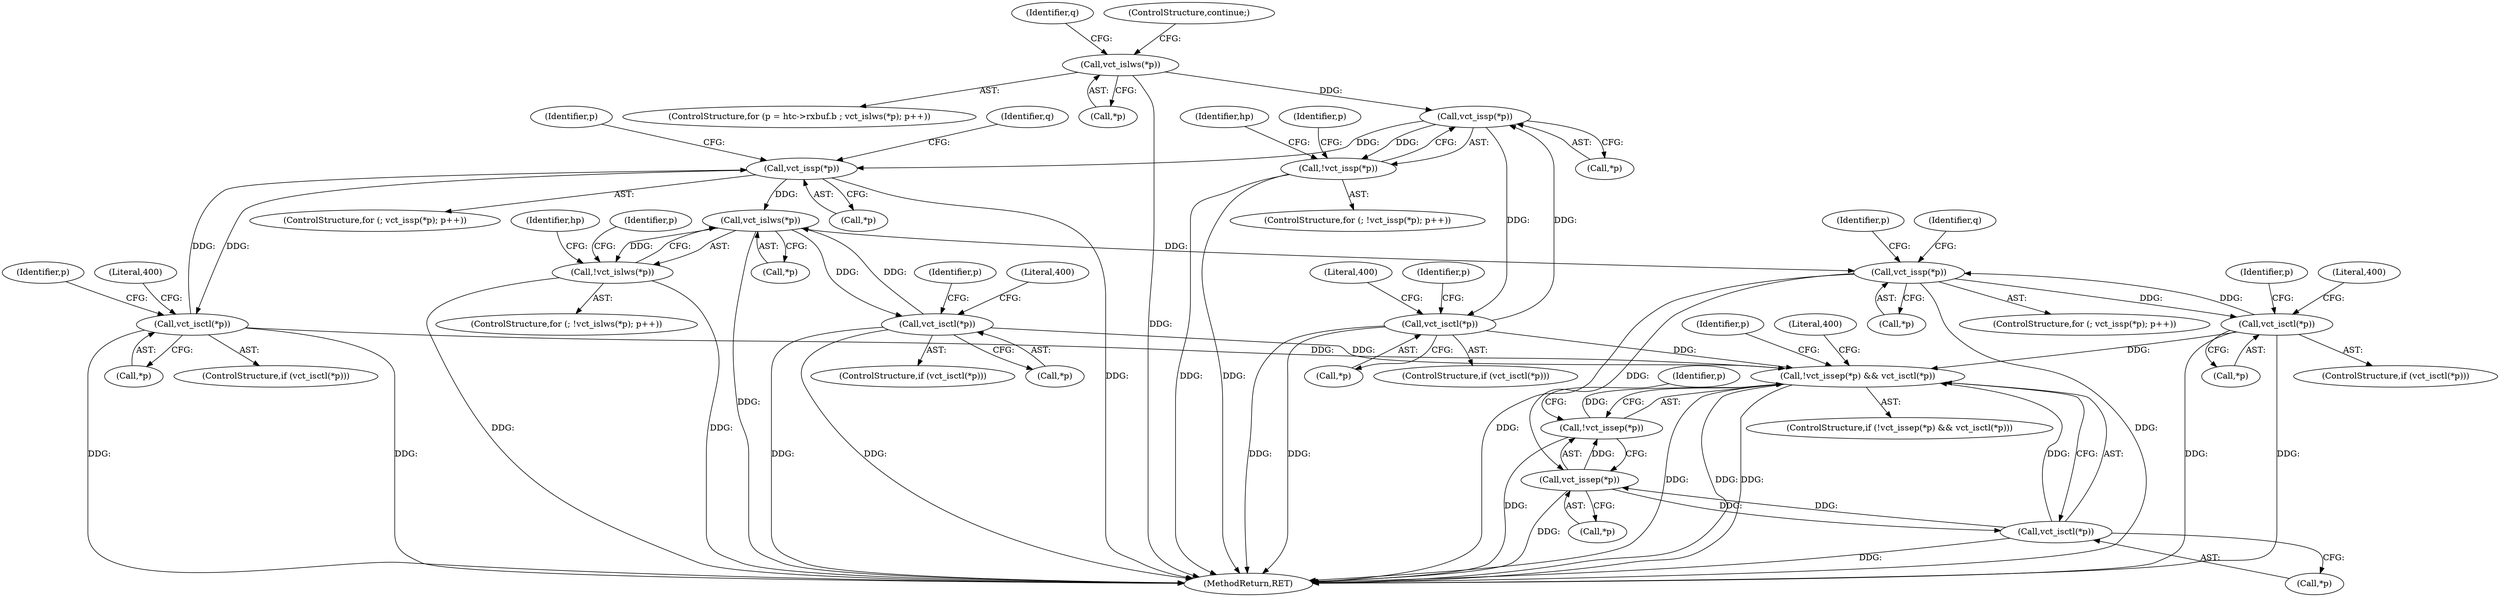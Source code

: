 digraph "0_Varnish-Cache_85e8468bec9416bd7e16b0d80cb820ecd2b330c3_0@pointer" {
"1000148" [label="(Call,vct_issp(*p))"];
"1000155" [label="(Call,vct_isctl(*p))"];
"1000148" [label="(Call,vct_issp(*p))"];
"1000137" [label="(Call,vct_islws(*p))"];
"1000147" [label="(Call,!vct_issp(*p))"];
"1000179" [label="(Call,vct_issp(*p))"];
"1000186" [label="(Call,vct_isctl(*p))"];
"1000264" [label="(Call,!vct_issep(*p) && vct_isctl(*p))"];
"1000196" [label="(Call,vct_islws(*p))"];
"1000195" [label="(Call,!vct_islws(*p))"];
"1000203" [label="(Call,vct_isctl(*p))"];
"1000237" [label="(Call,vct_issp(*p))"];
"1000244" [label="(Call,vct_isctl(*p))"];
"1000266" [label="(Call,vct_issep(*p))"];
"1000265" [label="(Call,!vct_issep(*p))"];
"1000269" [label="(Call,vct_isctl(*p))"];
"1000157" [label="(Identifier,p)"];
"1000180" [label="(Call,*p)"];
"1000273" [label="(Literal,400)"];
"1000188" [label="(Identifier,p)"];
"1000190" [label="(Literal,400)"];
"1000263" [label="(ControlStructure,if (!vct_issep(*p) && vct_isctl(*p)))"];
"1000269" [label="(Call,vct_isctl(*p))"];
"1000244" [label="(Call,vct_isctl(*p))"];
"1000248" [label="(Literal,400)"];
"1000241" [label="(Identifier,p)"];
"1000192" [label="(Identifier,q)"];
"1000155" [label="(Call,vct_isctl(*p))"];
"1000144" [label="(Identifier,q)"];
"1000148" [label="(Call,vct_issp(*p))"];
"1000129" [label="(ControlStructure,for (p = htc->rxbuf.b ; vct_islws(*p); p++))"];
"1000187" [label="(Call,*p)"];
"1000183" [label="(Identifier,p)"];
"1000262" [label="(Identifier,p)"];
"1000178" [label="(ControlStructure,for (; vct_issp(*p); p++))"];
"1000159" [label="(Literal,400)"];
"1000359" [label="(MethodReturn,RET)"];
"1000205" [label="(Identifier,p)"];
"1000200" [label="(Identifier,p)"];
"1000266" [label="(Call,vct_issep(*p))"];
"1000138" [label="(Call,*p)"];
"1000194" [label="(ControlStructure,for (; !vct_islws(*p); p++))"];
"1000186" [label="(Call,vct_isctl(*p))"];
"1000142" [label="(ControlStructure,continue;)"];
"1000207" [label="(Literal,400)"];
"1000246" [label="(Identifier,p)"];
"1000185" [label="(ControlStructure,if (vct_isctl(*p)))"];
"1000237" [label="(Call,vct_issp(*p))"];
"1000152" [label="(Identifier,p)"];
"1000196" [label="(Call,vct_islws(*p))"];
"1000137" [label="(Call,vct_islws(*p))"];
"1000270" [label="(Call,*p)"];
"1000202" [label="(ControlStructure,if (vct_isctl(*p)))"];
"1000149" [label="(Call,*p)"];
"1000204" [label="(Call,*p)"];
"1000203" [label="(Call,vct_isctl(*p))"];
"1000236" [label="(ControlStructure,for (; vct_issp(*p); p++))"];
"1000271" [label="(Identifier,p)"];
"1000264" [label="(Call,!vct_issep(*p) && vct_isctl(*p))"];
"1000195" [label="(Call,!vct_islws(*p))"];
"1000164" [label="(Identifier,hp)"];
"1000267" [label="(Call,*p)"];
"1000212" [label="(Identifier,hp)"];
"1000250" [label="(Identifier,q)"];
"1000156" [label="(Call,*p)"];
"1000243" [label="(ControlStructure,if (vct_isctl(*p)))"];
"1000147" [label="(Call,!vct_issp(*p))"];
"1000179" [label="(Call,vct_issp(*p))"];
"1000265" [label="(Call,!vct_issep(*p))"];
"1000245" [label="(Call,*p)"];
"1000146" [label="(ControlStructure,for (; !vct_issp(*p); p++))"];
"1000197" [label="(Call,*p)"];
"1000154" [label="(ControlStructure,if (vct_isctl(*p)))"];
"1000238" [label="(Call,*p)"];
"1000148" -> "1000147"  [label="AST: "];
"1000148" -> "1000149"  [label="CFG: "];
"1000149" -> "1000148"  [label="AST: "];
"1000147" -> "1000148"  [label="CFG: "];
"1000148" -> "1000147"  [label="DDG: "];
"1000155" -> "1000148"  [label="DDG: "];
"1000137" -> "1000148"  [label="DDG: "];
"1000148" -> "1000155"  [label="DDG: "];
"1000148" -> "1000179"  [label="DDG: "];
"1000155" -> "1000154"  [label="AST: "];
"1000155" -> "1000156"  [label="CFG: "];
"1000156" -> "1000155"  [label="AST: "];
"1000159" -> "1000155"  [label="CFG: "];
"1000152" -> "1000155"  [label="CFG: "];
"1000155" -> "1000359"  [label="DDG: "];
"1000155" -> "1000359"  [label="DDG: "];
"1000155" -> "1000264"  [label="DDG: "];
"1000137" -> "1000129"  [label="AST: "];
"1000137" -> "1000138"  [label="CFG: "];
"1000138" -> "1000137"  [label="AST: "];
"1000142" -> "1000137"  [label="CFG: "];
"1000144" -> "1000137"  [label="CFG: "];
"1000137" -> "1000359"  [label="DDG: "];
"1000147" -> "1000146"  [label="AST: "];
"1000157" -> "1000147"  [label="CFG: "];
"1000164" -> "1000147"  [label="CFG: "];
"1000147" -> "1000359"  [label="DDG: "];
"1000147" -> "1000359"  [label="DDG: "];
"1000179" -> "1000178"  [label="AST: "];
"1000179" -> "1000180"  [label="CFG: "];
"1000180" -> "1000179"  [label="AST: "];
"1000188" -> "1000179"  [label="CFG: "];
"1000192" -> "1000179"  [label="CFG: "];
"1000179" -> "1000359"  [label="DDG: "];
"1000186" -> "1000179"  [label="DDG: "];
"1000179" -> "1000186"  [label="DDG: "];
"1000179" -> "1000196"  [label="DDG: "];
"1000186" -> "1000185"  [label="AST: "];
"1000186" -> "1000187"  [label="CFG: "];
"1000187" -> "1000186"  [label="AST: "];
"1000190" -> "1000186"  [label="CFG: "];
"1000183" -> "1000186"  [label="CFG: "];
"1000186" -> "1000359"  [label="DDG: "];
"1000186" -> "1000359"  [label="DDG: "];
"1000186" -> "1000264"  [label="DDG: "];
"1000264" -> "1000263"  [label="AST: "];
"1000264" -> "1000265"  [label="CFG: "];
"1000264" -> "1000269"  [label="CFG: "];
"1000265" -> "1000264"  [label="AST: "];
"1000269" -> "1000264"  [label="AST: "];
"1000273" -> "1000264"  [label="CFG: "];
"1000262" -> "1000264"  [label="CFG: "];
"1000264" -> "1000359"  [label="DDG: "];
"1000264" -> "1000359"  [label="DDG: "];
"1000264" -> "1000359"  [label="DDG: "];
"1000265" -> "1000264"  [label="DDG: "];
"1000203" -> "1000264"  [label="DDG: "];
"1000244" -> "1000264"  [label="DDG: "];
"1000269" -> "1000264"  [label="DDG: "];
"1000196" -> "1000195"  [label="AST: "];
"1000196" -> "1000197"  [label="CFG: "];
"1000197" -> "1000196"  [label="AST: "];
"1000195" -> "1000196"  [label="CFG: "];
"1000196" -> "1000359"  [label="DDG: "];
"1000196" -> "1000195"  [label="DDG: "];
"1000203" -> "1000196"  [label="DDG: "];
"1000196" -> "1000203"  [label="DDG: "];
"1000196" -> "1000237"  [label="DDG: "];
"1000195" -> "1000194"  [label="AST: "];
"1000205" -> "1000195"  [label="CFG: "];
"1000212" -> "1000195"  [label="CFG: "];
"1000195" -> "1000359"  [label="DDG: "];
"1000195" -> "1000359"  [label="DDG: "];
"1000203" -> "1000202"  [label="AST: "];
"1000203" -> "1000204"  [label="CFG: "];
"1000204" -> "1000203"  [label="AST: "];
"1000207" -> "1000203"  [label="CFG: "];
"1000200" -> "1000203"  [label="CFG: "];
"1000203" -> "1000359"  [label="DDG: "];
"1000203" -> "1000359"  [label="DDG: "];
"1000237" -> "1000236"  [label="AST: "];
"1000237" -> "1000238"  [label="CFG: "];
"1000238" -> "1000237"  [label="AST: "];
"1000246" -> "1000237"  [label="CFG: "];
"1000250" -> "1000237"  [label="CFG: "];
"1000237" -> "1000359"  [label="DDG: "];
"1000237" -> "1000359"  [label="DDG: "];
"1000244" -> "1000237"  [label="DDG: "];
"1000237" -> "1000244"  [label="DDG: "];
"1000237" -> "1000266"  [label="DDG: "];
"1000244" -> "1000243"  [label="AST: "];
"1000244" -> "1000245"  [label="CFG: "];
"1000245" -> "1000244"  [label="AST: "];
"1000248" -> "1000244"  [label="CFG: "];
"1000241" -> "1000244"  [label="CFG: "];
"1000244" -> "1000359"  [label="DDG: "];
"1000244" -> "1000359"  [label="DDG: "];
"1000266" -> "1000265"  [label="AST: "];
"1000266" -> "1000267"  [label="CFG: "];
"1000267" -> "1000266"  [label="AST: "];
"1000265" -> "1000266"  [label="CFG: "];
"1000266" -> "1000359"  [label="DDG: "];
"1000266" -> "1000265"  [label="DDG: "];
"1000269" -> "1000266"  [label="DDG: "];
"1000266" -> "1000269"  [label="DDG: "];
"1000271" -> "1000265"  [label="CFG: "];
"1000265" -> "1000359"  [label="DDG: "];
"1000269" -> "1000270"  [label="CFG: "];
"1000270" -> "1000269"  [label="AST: "];
"1000269" -> "1000359"  [label="DDG: "];
}
